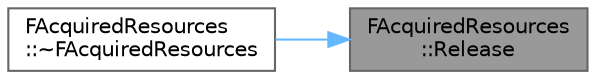 digraph "FAcquiredResources::Release"
{
 // INTERACTIVE_SVG=YES
 // LATEX_PDF_SIZE
  bgcolor="transparent";
  edge [fontname=Helvetica,fontsize=10,labelfontname=Helvetica,labelfontsize=10];
  node [fontname=Helvetica,fontsize=10,shape=box,height=0.2,width=0.4];
  rankdir="RL";
  Node1 [id="Node000001",label="FAcquiredResources\l::Release",height=0.2,width=0.4,color="gray40", fillcolor="grey60", style="filled", fontcolor="black",tooltip="Release all acquired resources in reverse order."];
  Node1 -> Node2 [id="edge1_Node000001_Node000002",dir="back",color="steelblue1",style="solid",tooltip=" "];
  Node2 [id="Node000002",label="FAcquiredResources\l::~FAcquiredResources",height=0.2,width=0.4,color="grey40", fillcolor="white", style="filled",URL="$d0/d14/classFAcquiredResources.html#a8e966605b3745602a164491a2170d3e2",tooltip="Destructor that releases any acquired resources."];
}
